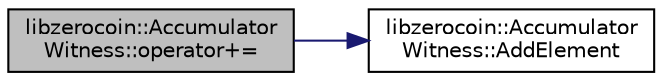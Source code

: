 digraph "libzerocoin::AccumulatorWitness::operator+="
{
 // LATEX_PDF_SIZE
  edge [fontname="Helvetica",fontsize="10",labelfontname="Helvetica",labelfontsize="10"];
  node [fontname="Helvetica",fontsize="10",shape=record];
  rankdir="LR";
  Node11 [label="libzerocoin::Accumulator\lWitness::operator+=",height=0.2,width=0.4,color="black", fillcolor="grey75", style="filled", fontcolor="black",tooltip=" "];
  Node11 -> Node12 [color="midnightblue",fontsize="10",style="solid",fontname="Helvetica"];
  Node12 [label="libzerocoin::Accumulator\lWitness::AddElement",height=0.2,width=0.4,color="black", fillcolor="white", style="filled",URL="$classlibzerocoin_1_1_accumulator_witness.html#aa567ece888a3b06498b668ed3f613bdb",tooltip=" "];
}

